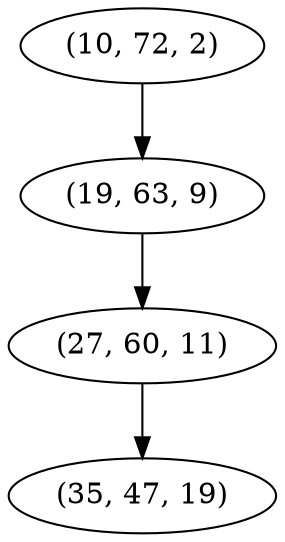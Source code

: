 digraph tree {
    "(10, 72, 2)";
    "(19, 63, 9)";
    "(27, 60, 11)";
    "(35, 47, 19)";
    "(10, 72, 2)" -> "(19, 63, 9)";
    "(19, 63, 9)" -> "(27, 60, 11)";
    "(27, 60, 11)" -> "(35, 47, 19)";
}
